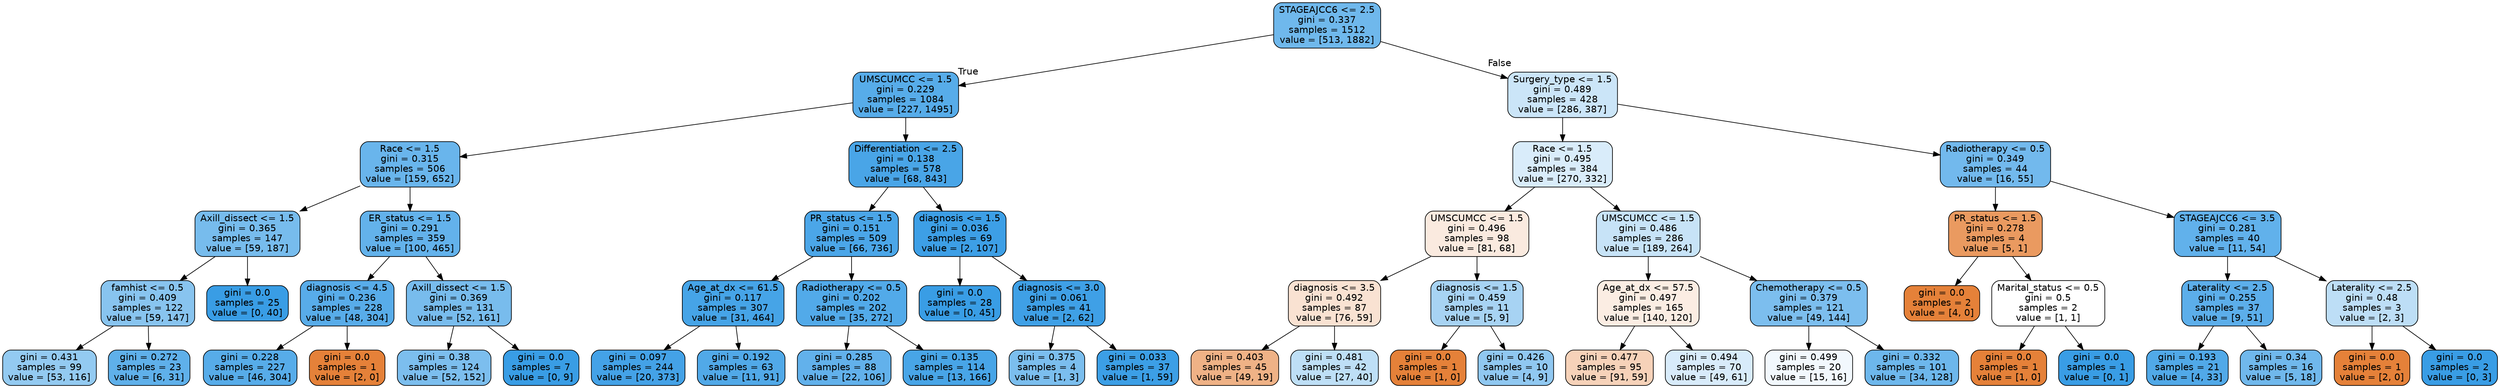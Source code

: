 digraph Tree {
node [shape=box, style="filled, rounded", color="black", fontname=helvetica] ;
edge [fontname=helvetica] ;
0 [label="STAGEAJCC6 <= 2.5\ngini = 0.337\nsamples = 1512\nvalue = [513, 1882]", fillcolor="#399de5b9"] ;
1 [label="UMSCUMCC <= 1.5\ngini = 0.229\nsamples = 1084\nvalue = [227, 1495]", fillcolor="#399de5d8"] ;
0 -> 1 [labeldistance=2.5, labelangle=45, headlabel="True"] ;
2 [label="Race <= 1.5\ngini = 0.315\nsamples = 506\nvalue = [159, 652]", fillcolor="#399de5c1"] ;
1 -> 2 ;
3 [label="Axill_dissect <= 1.5\ngini = 0.365\nsamples = 147\nvalue = [59, 187]", fillcolor="#399de5af"] ;
2 -> 3 ;
4 [label="famhist <= 0.5\ngini = 0.409\nsamples = 122\nvalue = [59, 147]", fillcolor="#399de599"] ;
3 -> 4 ;
5 [label="gini = 0.431\nsamples = 99\nvalue = [53, 116]", fillcolor="#399de58a"] ;
4 -> 5 ;
6 [label="gini = 0.272\nsamples = 23\nvalue = [6, 31]", fillcolor="#399de5ce"] ;
4 -> 6 ;
7 [label="gini = 0.0\nsamples = 25\nvalue = [0, 40]", fillcolor="#399de5ff"] ;
3 -> 7 ;
8 [label="ER_status <= 1.5\ngini = 0.291\nsamples = 359\nvalue = [100, 465]", fillcolor="#399de5c8"] ;
2 -> 8 ;
9 [label="diagnosis <= 4.5\ngini = 0.236\nsamples = 228\nvalue = [48, 304]", fillcolor="#399de5d7"] ;
8 -> 9 ;
10 [label="gini = 0.228\nsamples = 227\nvalue = [46, 304]", fillcolor="#399de5d8"] ;
9 -> 10 ;
11 [label="gini = 0.0\nsamples = 1\nvalue = [2, 0]", fillcolor="#e58139ff"] ;
9 -> 11 ;
12 [label="Axill_dissect <= 1.5\ngini = 0.369\nsamples = 131\nvalue = [52, 161]", fillcolor="#399de5ad"] ;
8 -> 12 ;
13 [label="gini = 0.38\nsamples = 124\nvalue = [52, 152]", fillcolor="#399de5a8"] ;
12 -> 13 ;
14 [label="gini = 0.0\nsamples = 7\nvalue = [0, 9]", fillcolor="#399de5ff"] ;
12 -> 14 ;
15 [label="Differentiation <= 2.5\ngini = 0.138\nsamples = 578\nvalue = [68, 843]", fillcolor="#399de5ea"] ;
1 -> 15 ;
16 [label="PR_status <= 1.5\ngini = 0.151\nsamples = 509\nvalue = [66, 736]", fillcolor="#399de5e8"] ;
15 -> 16 ;
17 [label="Age_at_dx <= 61.5\ngini = 0.117\nsamples = 307\nvalue = [31, 464]", fillcolor="#399de5ee"] ;
16 -> 17 ;
18 [label="gini = 0.097\nsamples = 244\nvalue = [20, 373]", fillcolor="#399de5f1"] ;
17 -> 18 ;
19 [label="gini = 0.192\nsamples = 63\nvalue = [11, 91]", fillcolor="#399de5e0"] ;
17 -> 19 ;
20 [label="Radiotherapy <= 0.5\ngini = 0.202\nsamples = 202\nvalue = [35, 272]", fillcolor="#399de5de"] ;
16 -> 20 ;
21 [label="gini = 0.285\nsamples = 88\nvalue = [22, 106]", fillcolor="#399de5ca"] ;
20 -> 21 ;
22 [label="gini = 0.135\nsamples = 114\nvalue = [13, 166]", fillcolor="#399de5eb"] ;
20 -> 22 ;
23 [label="diagnosis <= 1.5\ngini = 0.036\nsamples = 69\nvalue = [2, 107]", fillcolor="#399de5fa"] ;
15 -> 23 ;
24 [label="gini = 0.0\nsamples = 28\nvalue = [0, 45]", fillcolor="#399de5ff"] ;
23 -> 24 ;
25 [label="diagnosis <= 3.0\ngini = 0.061\nsamples = 41\nvalue = [2, 62]", fillcolor="#399de5f7"] ;
23 -> 25 ;
26 [label="gini = 0.375\nsamples = 4\nvalue = [1, 3]", fillcolor="#399de5aa"] ;
25 -> 26 ;
27 [label="gini = 0.033\nsamples = 37\nvalue = [1, 59]", fillcolor="#399de5fb"] ;
25 -> 27 ;
28 [label="Surgery_type <= 1.5\ngini = 0.489\nsamples = 428\nvalue = [286, 387]", fillcolor="#399de543"] ;
0 -> 28 [labeldistance=2.5, labelangle=-45, headlabel="False"] ;
29 [label="Race <= 1.5\ngini = 0.495\nsamples = 384\nvalue = [270, 332]", fillcolor="#399de530"] ;
28 -> 29 ;
30 [label="UMSCUMCC <= 1.5\ngini = 0.496\nsamples = 98\nvalue = [81, 68]", fillcolor="#e5813929"] ;
29 -> 30 ;
31 [label="diagnosis <= 3.5\ngini = 0.492\nsamples = 87\nvalue = [76, 59]", fillcolor="#e5813939"] ;
30 -> 31 ;
32 [label="gini = 0.403\nsamples = 45\nvalue = [49, 19]", fillcolor="#e581399c"] ;
31 -> 32 ;
33 [label="gini = 0.481\nsamples = 42\nvalue = [27, 40]", fillcolor="#399de553"] ;
31 -> 33 ;
34 [label="diagnosis <= 1.5\ngini = 0.459\nsamples = 11\nvalue = [5, 9]", fillcolor="#399de571"] ;
30 -> 34 ;
35 [label="gini = 0.0\nsamples = 1\nvalue = [1, 0]", fillcolor="#e58139ff"] ;
34 -> 35 ;
36 [label="gini = 0.426\nsamples = 10\nvalue = [4, 9]", fillcolor="#399de58e"] ;
34 -> 36 ;
37 [label="UMSCUMCC <= 1.5\ngini = 0.486\nsamples = 286\nvalue = [189, 264]", fillcolor="#399de548"] ;
29 -> 37 ;
38 [label="Age_at_dx <= 57.5\ngini = 0.497\nsamples = 165\nvalue = [140, 120]", fillcolor="#e5813924"] ;
37 -> 38 ;
39 [label="gini = 0.477\nsamples = 95\nvalue = [91, 59]", fillcolor="#e581395a"] ;
38 -> 39 ;
40 [label="gini = 0.494\nsamples = 70\nvalue = [49, 61]", fillcolor="#399de532"] ;
38 -> 40 ;
41 [label="Chemotherapy <= 0.5\ngini = 0.379\nsamples = 121\nvalue = [49, 144]", fillcolor="#399de5a8"] ;
37 -> 41 ;
42 [label="gini = 0.499\nsamples = 20\nvalue = [15, 16]", fillcolor="#399de510"] ;
41 -> 42 ;
43 [label="gini = 0.332\nsamples = 101\nvalue = [34, 128]", fillcolor="#399de5bb"] ;
41 -> 43 ;
44 [label="Radiotherapy <= 0.5\ngini = 0.349\nsamples = 44\nvalue = [16, 55]", fillcolor="#399de5b5"] ;
28 -> 44 ;
45 [label="PR_status <= 1.5\ngini = 0.278\nsamples = 4\nvalue = [5, 1]", fillcolor="#e58139cc"] ;
44 -> 45 ;
46 [label="gini = 0.0\nsamples = 2\nvalue = [4, 0]", fillcolor="#e58139ff"] ;
45 -> 46 ;
47 [label="Marital_status <= 0.5\ngini = 0.5\nsamples = 2\nvalue = [1, 1]", fillcolor="#e5813900"] ;
45 -> 47 ;
48 [label="gini = 0.0\nsamples = 1\nvalue = [1, 0]", fillcolor="#e58139ff"] ;
47 -> 48 ;
49 [label="gini = 0.0\nsamples = 1\nvalue = [0, 1]", fillcolor="#399de5ff"] ;
47 -> 49 ;
50 [label="STAGEAJCC6 <= 3.5\ngini = 0.281\nsamples = 40\nvalue = [11, 54]", fillcolor="#399de5cb"] ;
44 -> 50 ;
51 [label="Laterality <= 2.5\ngini = 0.255\nsamples = 37\nvalue = [9, 51]", fillcolor="#399de5d2"] ;
50 -> 51 ;
52 [label="gini = 0.193\nsamples = 21\nvalue = [4, 33]", fillcolor="#399de5e0"] ;
51 -> 52 ;
53 [label="gini = 0.34\nsamples = 16\nvalue = [5, 18]", fillcolor="#399de5b8"] ;
51 -> 53 ;
54 [label="Laterality <= 2.5\ngini = 0.48\nsamples = 3\nvalue = [2, 3]", fillcolor="#399de555"] ;
50 -> 54 ;
55 [label="gini = 0.0\nsamples = 1\nvalue = [2, 0]", fillcolor="#e58139ff"] ;
54 -> 55 ;
56 [label="gini = 0.0\nsamples = 2\nvalue = [0, 3]", fillcolor="#399de5ff"] ;
54 -> 56 ;
}